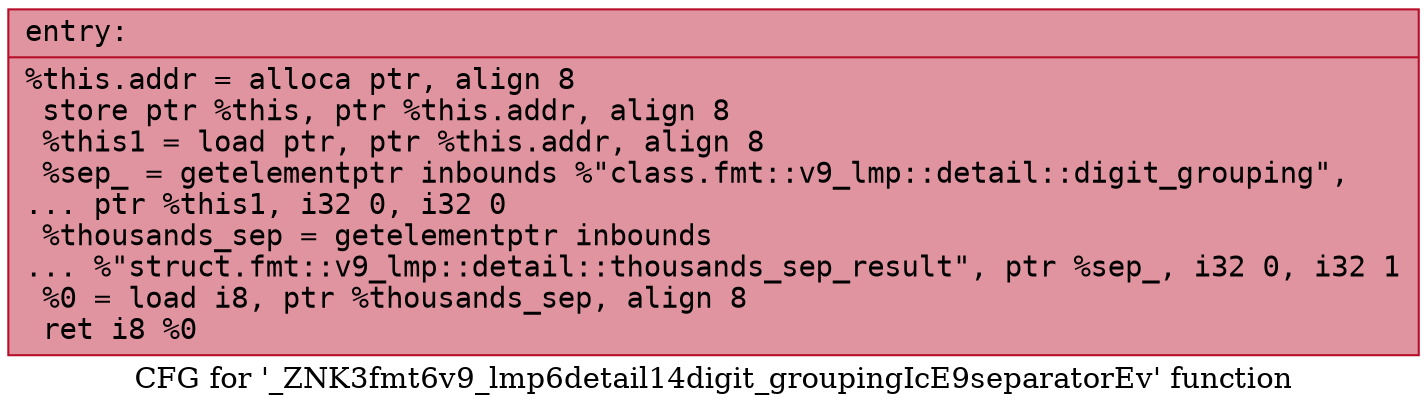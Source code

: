 digraph "CFG for '_ZNK3fmt6v9_lmp6detail14digit_groupingIcE9separatorEv' function" {
	label="CFG for '_ZNK3fmt6v9_lmp6detail14digit_groupingIcE9separatorEv' function";

	Node0x556bfed03ad0 [shape=record,color="#b70d28ff", style=filled, fillcolor="#b70d2870" fontname="Courier",label="{entry:\l|  %this.addr = alloca ptr, align 8\l  store ptr %this, ptr %this.addr, align 8\l  %this1 = load ptr, ptr %this.addr, align 8\l  %sep_ = getelementptr inbounds %\"class.fmt::v9_lmp::detail::digit_grouping\",\l... ptr %this1, i32 0, i32 0\l  %thousands_sep = getelementptr inbounds\l... %\"struct.fmt::v9_lmp::detail::thousands_sep_result\", ptr %sep_, i32 0, i32 1\l  %0 = load i8, ptr %thousands_sep, align 8\l  ret i8 %0\l}"];
}
